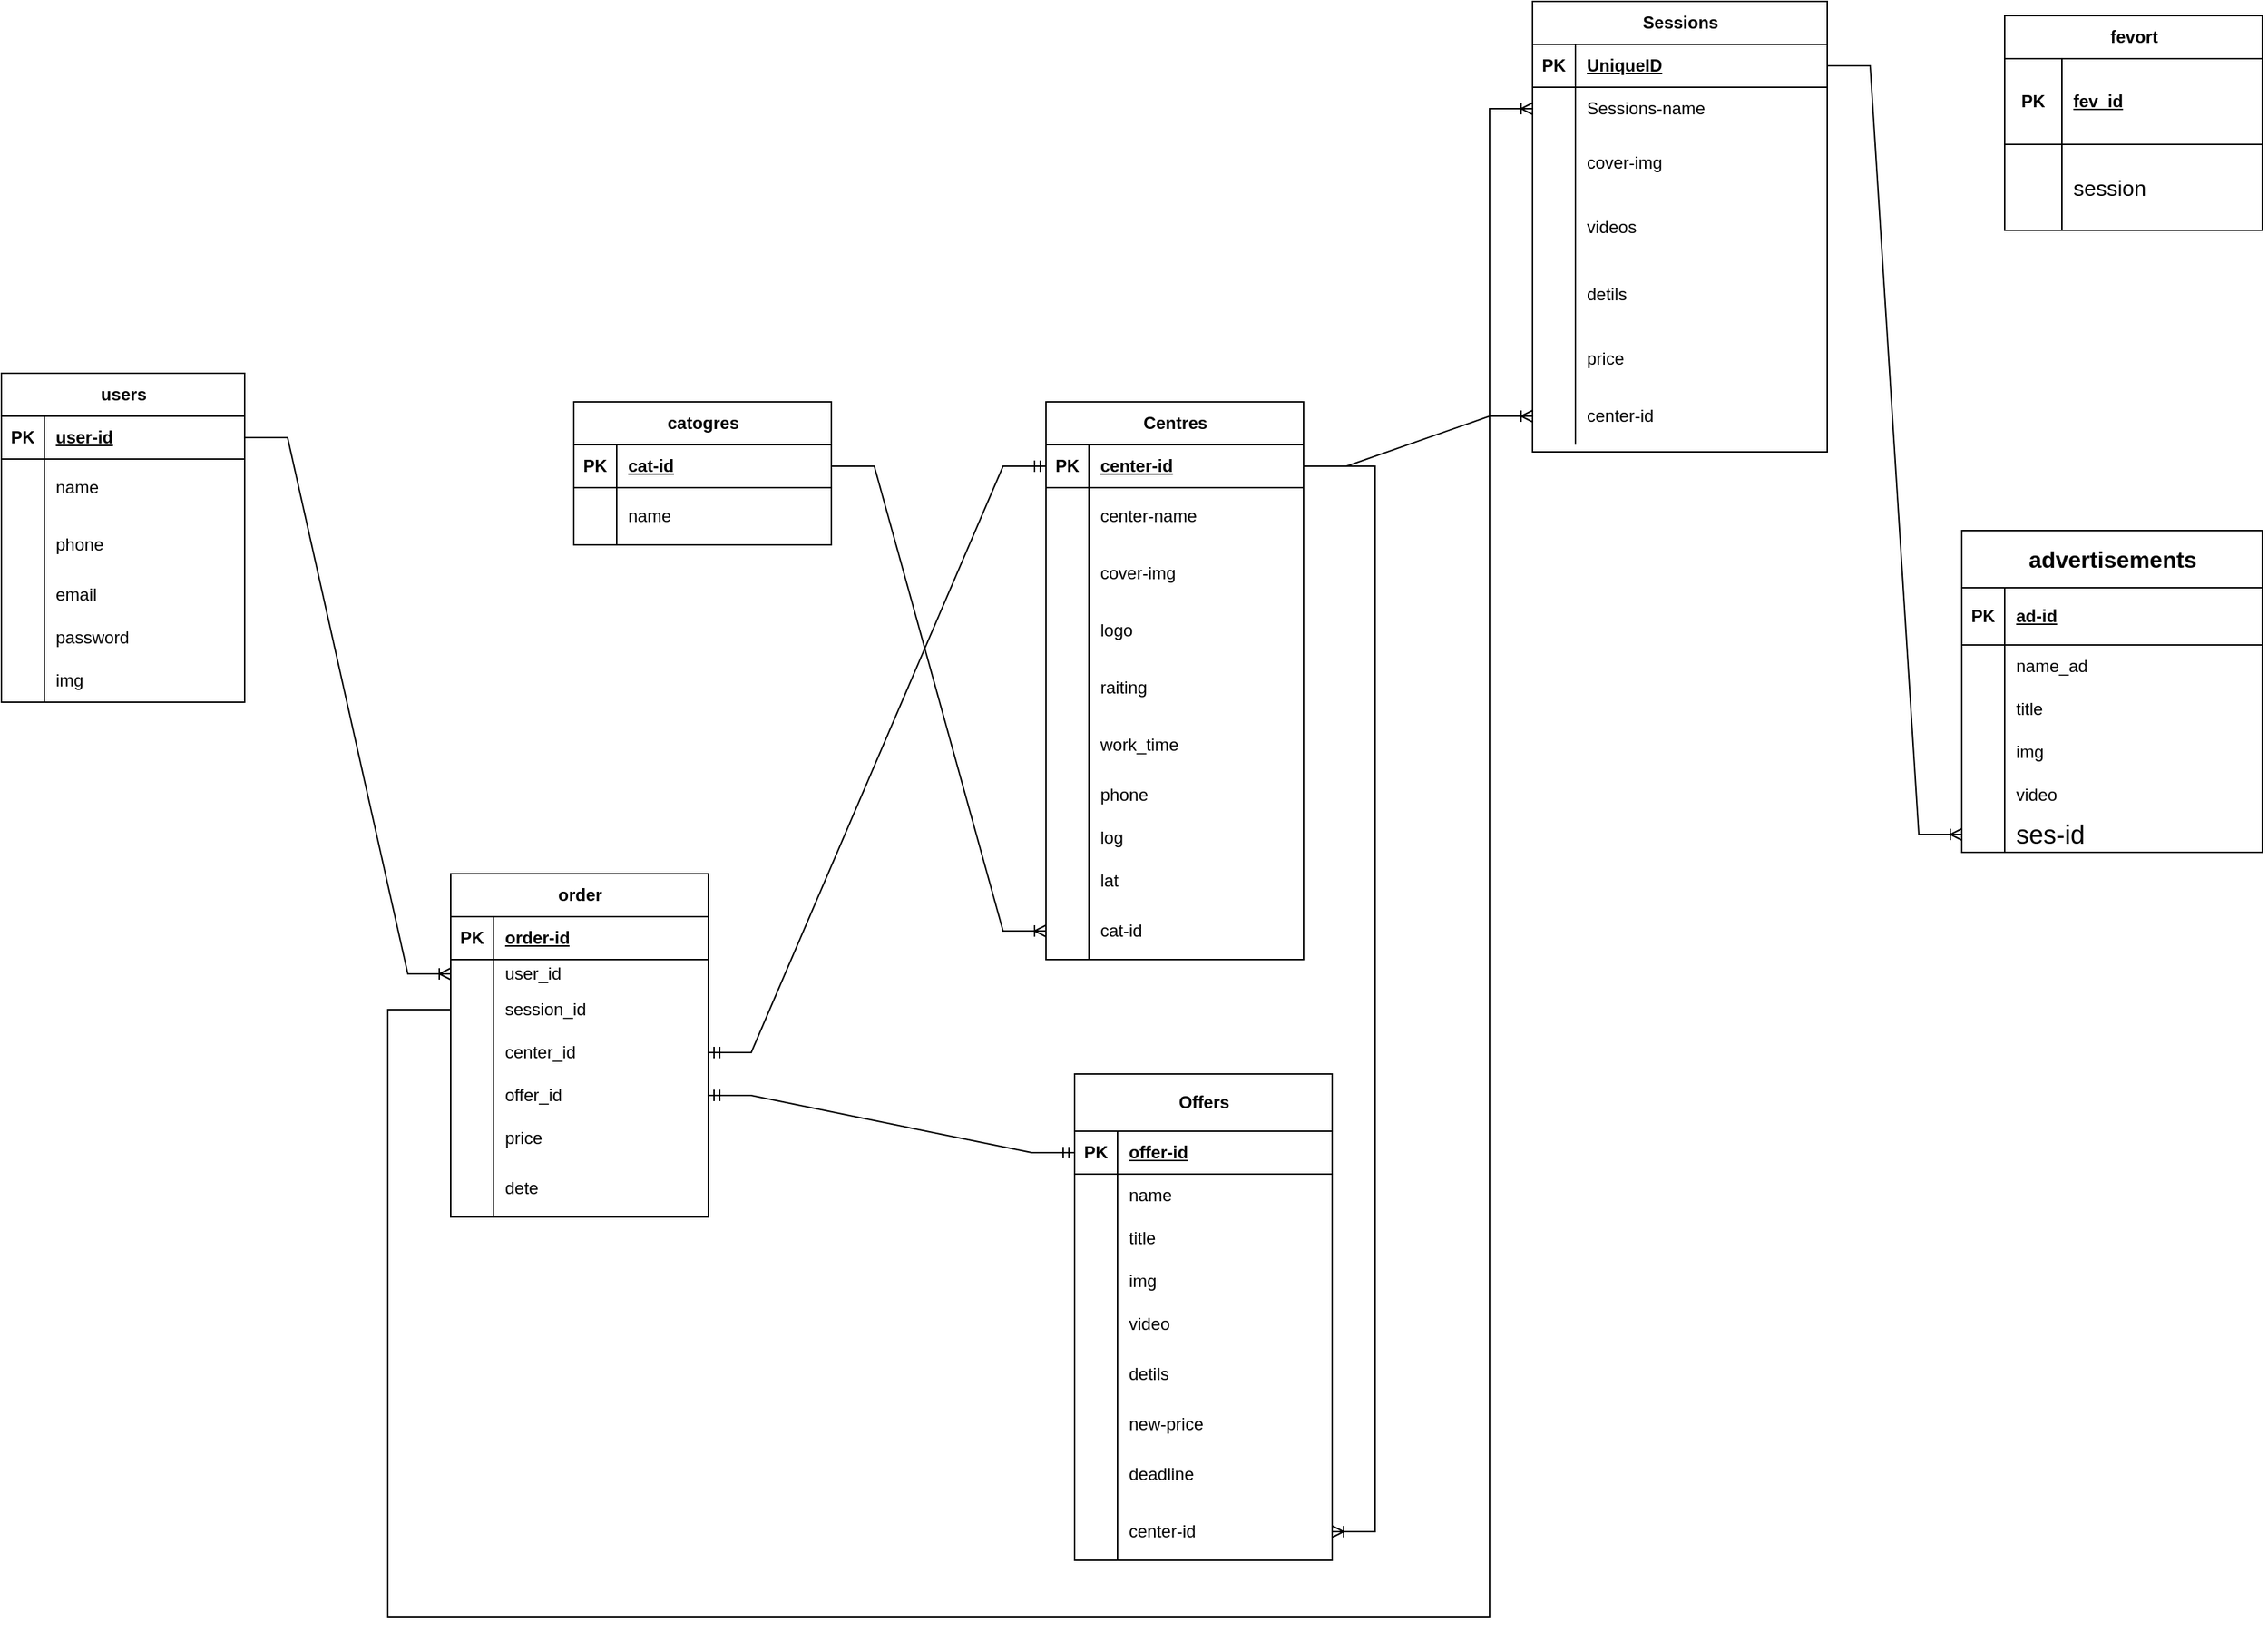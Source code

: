 <mxfile version="22.1.20" type="github">
  <diagram name="Page-1" id="ZLv5aLeJxf1sYmWrpnXg">
    <mxGraphModel dx="2100" dy="2419" grid="1" gridSize="10" guides="1" tooltips="1" connect="1" arrows="1" fold="1" page="1" pageScale="1" pageWidth="827" pageHeight="1169" math="0" shadow="0">
      <root>
        <mxCell id="0" />
        <mxCell id="1" parent="0" />
        <mxCell id="auvo8uIHeA9ZNAyt5wYk-14" value="users" style="shape=table;startSize=30;container=1;collapsible=1;childLayout=tableLayout;fixedRows=1;rowLines=0;fontStyle=1;align=center;resizeLast=1;html=1;" parent="1" vertex="1">
          <mxGeometry x="10" y="-220" width="170" height="230" as="geometry">
            <mxRectangle x="50" y="220" width="80" height="30" as="alternateBounds" />
          </mxGeometry>
        </mxCell>
        <mxCell id="auvo8uIHeA9ZNAyt5wYk-15" value="" style="shape=tableRow;horizontal=0;startSize=0;swimlaneHead=0;swimlaneBody=0;fillColor=none;collapsible=0;dropTarget=0;points=[[0,0.5],[1,0.5]];portConstraint=eastwest;top=0;left=0;right=0;bottom=1;" parent="auvo8uIHeA9ZNAyt5wYk-14" vertex="1">
          <mxGeometry y="30" width="170" height="30" as="geometry" />
        </mxCell>
        <mxCell id="auvo8uIHeA9ZNAyt5wYk-16" value="PK" style="shape=partialRectangle;connectable=0;fillColor=none;top=0;left=0;bottom=0;right=0;fontStyle=1;overflow=hidden;whiteSpace=wrap;html=1;" parent="auvo8uIHeA9ZNAyt5wYk-15" vertex="1">
          <mxGeometry width="30" height="30" as="geometry">
            <mxRectangle width="30" height="30" as="alternateBounds" />
          </mxGeometry>
        </mxCell>
        <mxCell id="auvo8uIHeA9ZNAyt5wYk-17" value="user-id" style="shape=partialRectangle;connectable=0;fillColor=none;top=0;left=0;bottom=0;right=0;align=left;spacingLeft=6;fontStyle=5;overflow=hidden;whiteSpace=wrap;html=1;" parent="auvo8uIHeA9ZNAyt5wYk-15" vertex="1">
          <mxGeometry x="30" width="140" height="30" as="geometry">
            <mxRectangle width="140" height="30" as="alternateBounds" />
          </mxGeometry>
        </mxCell>
        <mxCell id="auvo8uIHeA9ZNAyt5wYk-18" value="" style="shape=tableRow;horizontal=0;startSize=0;swimlaneHead=0;swimlaneBody=0;fillColor=none;collapsible=0;dropTarget=0;points=[[0,0.5],[1,0.5]];portConstraint=eastwest;top=0;left=0;right=0;bottom=0;" parent="auvo8uIHeA9ZNAyt5wYk-14" vertex="1">
          <mxGeometry y="60" width="170" height="40" as="geometry" />
        </mxCell>
        <mxCell id="auvo8uIHeA9ZNAyt5wYk-19" value="" style="shape=partialRectangle;connectable=0;fillColor=none;top=0;left=0;bottom=0;right=0;editable=1;overflow=hidden;whiteSpace=wrap;html=1;" parent="auvo8uIHeA9ZNAyt5wYk-18" vertex="1">
          <mxGeometry width="30" height="40" as="geometry">
            <mxRectangle width="30" height="40" as="alternateBounds" />
          </mxGeometry>
        </mxCell>
        <mxCell id="auvo8uIHeA9ZNAyt5wYk-20" value="name" style="shape=partialRectangle;connectable=0;fillColor=none;top=0;left=0;bottom=0;right=0;align=left;spacingLeft=6;overflow=hidden;whiteSpace=wrap;html=1;" parent="auvo8uIHeA9ZNAyt5wYk-18" vertex="1">
          <mxGeometry x="30" width="140" height="40" as="geometry">
            <mxRectangle width="140" height="40" as="alternateBounds" />
          </mxGeometry>
        </mxCell>
        <mxCell id="auvo8uIHeA9ZNAyt5wYk-30" value="" style="shape=tableRow;horizontal=0;startSize=0;swimlaneHead=0;swimlaneBody=0;fillColor=none;collapsible=0;dropTarget=0;points=[[0,0.5],[1,0.5]];portConstraint=eastwest;top=0;left=0;right=0;bottom=0;" parent="auvo8uIHeA9ZNAyt5wYk-14" vertex="1">
          <mxGeometry y="100" width="170" height="40" as="geometry" />
        </mxCell>
        <mxCell id="auvo8uIHeA9ZNAyt5wYk-31" value="" style="shape=partialRectangle;connectable=0;fillColor=none;top=0;left=0;bottom=0;right=0;editable=1;overflow=hidden;whiteSpace=wrap;html=1;" parent="auvo8uIHeA9ZNAyt5wYk-30" vertex="1">
          <mxGeometry width="30" height="40" as="geometry">
            <mxRectangle width="30" height="40" as="alternateBounds" />
          </mxGeometry>
        </mxCell>
        <mxCell id="auvo8uIHeA9ZNAyt5wYk-32" value="phone" style="shape=partialRectangle;connectable=0;fillColor=none;top=0;left=0;bottom=0;right=0;align=left;spacingLeft=6;overflow=hidden;whiteSpace=wrap;html=1;" parent="auvo8uIHeA9ZNAyt5wYk-30" vertex="1">
          <mxGeometry x="30" width="140" height="40" as="geometry">
            <mxRectangle width="140" height="40" as="alternateBounds" />
          </mxGeometry>
        </mxCell>
        <mxCell id="auvo8uIHeA9ZNAyt5wYk-36" value="" style="shape=tableRow;horizontal=0;startSize=0;swimlaneHead=0;swimlaneBody=0;fillColor=none;collapsible=0;dropTarget=0;points=[[0,0.5],[1,0.5]];portConstraint=eastwest;top=0;left=0;right=0;bottom=0;" parent="auvo8uIHeA9ZNAyt5wYk-14" vertex="1">
          <mxGeometry y="140" width="170" height="30" as="geometry" />
        </mxCell>
        <mxCell id="auvo8uIHeA9ZNAyt5wYk-37" value="" style="shape=partialRectangle;connectable=0;fillColor=none;top=0;left=0;bottom=0;right=0;editable=1;overflow=hidden;whiteSpace=wrap;html=1;" parent="auvo8uIHeA9ZNAyt5wYk-36" vertex="1">
          <mxGeometry width="30" height="30" as="geometry">
            <mxRectangle width="30" height="30" as="alternateBounds" />
          </mxGeometry>
        </mxCell>
        <mxCell id="auvo8uIHeA9ZNAyt5wYk-38" value="email" style="shape=partialRectangle;connectable=0;fillColor=none;top=0;left=0;bottom=0;right=0;align=left;spacingLeft=6;overflow=hidden;whiteSpace=wrap;html=1;" parent="auvo8uIHeA9ZNAyt5wYk-36" vertex="1">
          <mxGeometry x="30" width="140" height="30" as="geometry">
            <mxRectangle width="140" height="30" as="alternateBounds" />
          </mxGeometry>
        </mxCell>
        <mxCell id="auvo8uIHeA9ZNAyt5wYk-33" value="" style="shape=tableRow;horizontal=0;startSize=0;swimlaneHead=0;swimlaneBody=0;fillColor=none;collapsible=0;dropTarget=0;points=[[0,0.5],[1,0.5]];portConstraint=eastwest;top=0;left=0;right=0;bottom=0;" parent="auvo8uIHeA9ZNAyt5wYk-14" vertex="1">
          <mxGeometry y="170" width="170" height="30" as="geometry" />
        </mxCell>
        <mxCell id="auvo8uIHeA9ZNAyt5wYk-34" value="" style="shape=partialRectangle;connectable=0;fillColor=none;top=0;left=0;bottom=0;right=0;editable=1;overflow=hidden;whiteSpace=wrap;html=1;" parent="auvo8uIHeA9ZNAyt5wYk-33" vertex="1">
          <mxGeometry width="30" height="30" as="geometry">
            <mxRectangle width="30" height="30" as="alternateBounds" />
          </mxGeometry>
        </mxCell>
        <mxCell id="auvo8uIHeA9ZNAyt5wYk-35" value="password" style="shape=partialRectangle;connectable=0;fillColor=none;top=0;left=0;bottom=0;right=0;align=left;spacingLeft=6;overflow=hidden;whiteSpace=wrap;html=1;" parent="auvo8uIHeA9ZNAyt5wYk-33" vertex="1">
          <mxGeometry x="30" width="140" height="30" as="geometry">
            <mxRectangle width="140" height="30" as="alternateBounds" />
          </mxGeometry>
        </mxCell>
        <mxCell id="rKJEJD6OJWp5XYZwRxvy-1" value="" style="shape=tableRow;horizontal=0;startSize=0;swimlaneHead=0;swimlaneBody=0;fillColor=none;collapsible=0;dropTarget=0;points=[[0,0.5],[1,0.5]];portConstraint=eastwest;top=0;left=0;right=0;bottom=0;" vertex="1" parent="auvo8uIHeA9ZNAyt5wYk-14">
          <mxGeometry y="200" width="170" height="30" as="geometry" />
        </mxCell>
        <mxCell id="rKJEJD6OJWp5XYZwRxvy-2" value="" style="shape=partialRectangle;connectable=0;fillColor=none;top=0;left=0;bottom=0;right=0;editable=1;overflow=hidden;whiteSpace=wrap;html=1;" vertex="1" parent="rKJEJD6OJWp5XYZwRxvy-1">
          <mxGeometry width="30" height="30" as="geometry">
            <mxRectangle width="30" height="30" as="alternateBounds" />
          </mxGeometry>
        </mxCell>
        <mxCell id="rKJEJD6OJWp5XYZwRxvy-3" value="img" style="shape=partialRectangle;connectable=0;fillColor=none;top=0;left=0;bottom=0;right=0;align=left;spacingLeft=6;overflow=hidden;whiteSpace=wrap;html=1;" vertex="1" parent="rKJEJD6OJWp5XYZwRxvy-1">
          <mxGeometry x="30" width="140" height="30" as="geometry">
            <mxRectangle width="140" height="30" as="alternateBounds" />
          </mxGeometry>
        </mxCell>
        <mxCell id="auvo8uIHeA9ZNAyt5wYk-61" value="catogres" style="shape=table;startSize=30;container=1;collapsible=1;childLayout=tableLayout;fixedRows=1;rowLines=0;fontStyle=1;align=center;resizeLast=1;html=1;" parent="1" vertex="1">
          <mxGeometry x="410" y="-200" width="180" height="100" as="geometry" />
        </mxCell>
        <mxCell id="auvo8uIHeA9ZNAyt5wYk-62" value="" style="shape=tableRow;horizontal=0;startSize=0;swimlaneHead=0;swimlaneBody=0;fillColor=none;collapsible=0;dropTarget=0;points=[[0,0.5],[1,0.5]];portConstraint=eastwest;top=0;left=0;right=0;bottom=1;" parent="auvo8uIHeA9ZNAyt5wYk-61" vertex="1">
          <mxGeometry y="30" width="180" height="30" as="geometry" />
        </mxCell>
        <mxCell id="auvo8uIHeA9ZNAyt5wYk-63" value="PK" style="shape=partialRectangle;connectable=0;fillColor=none;top=0;left=0;bottom=0;right=0;fontStyle=1;overflow=hidden;whiteSpace=wrap;html=1;" parent="auvo8uIHeA9ZNAyt5wYk-62" vertex="1">
          <mxGeometry width="30" height="30" as="geometry">
            <mxRectangle width="30" height="30" as="alternateBounds" />
          </mxGeometry>
        </mxCell>
        <mxCell id="auvo8uIHeA9ZNAyt5wYk-64" value="cat-id" style="shape=partialRectangle;connectable=0;fillColor=none;top=0;left=0;bottom=0;right=0;align=left;spacingLeft=6;fontStyle=5;overflow=hidden;whiteSpace=wrap;html=1;" parent="auvo8uIHeA9ZNAyt5wYk-62" vertex="1">
          <mxGeometry x="30" width="150" height="30" as="geometry">
            <mxRectangle width="150" height="30" as="alternateBounds" />
          </mxGeometry>
        </mxCell>
        <mxCell id="auvo8uIHeA9ZNAyt5wYk-65" value="" style="shape=tableRow;horizontal=0;startSize=0;swimlaneHead=0;swimlaneBody=0;fillColor=none;collapsible=0;dropTarget=0;points=[[0,0.5],[1,0.5]];portConstraint=eastwest;top=0;left=0;right=0;bottom=0;" parent="auvo8uIHeA9ZNAyt5wYk-61" vertex="1">
          <mxGeometry y="60" width="180" height="40" as="geometry" />
        </mxCell>
        <mxCell id="auvo8uIHeA9ZNAyt5wYk-66" value="" style="shape=partialRectangle;connectable=0;fillColor=none;top=0;left=0;bottom=0;right=0;editable=1;overflow=hidden;whiteSpace=wrap;html=1;" parent="auvo8uIHeA9ZNAyt5wYk-65" vertex="1">
          <mxGeometry width="30" height="40" as="geometry">
            <mxRectangle width="30" height="40" as="alternateBounds" />
          </mxGeometry>
        </mxCell>
        <mxCell id="auvo8uIHeA9ZNAyt5wYk-67" value="name" style="shape=partialRectangle;connectable=0;fillColor=none;top=0;left=0;bottom=0;right=0;align=left;spacingLeft=6;overflow=hidden;whiteSpace=wrap;html=1;" parent="auvo8uIHeA9ZNAyt5wYk-65" vertex="1">
          <mxGeometry x="30" width="150" height="40" as="geometry">
            <mxRectangle width="150" height="40" as="alternateBounds" />
          </mxGeometry>
        </mxCell>
        <mxCell id="auvo8uIHeA9ZNAyt5wYk-68" value="Centres" style="shape=table;startSize=30;container=1;collapsible=1;childLayout=tableLayout;fixedRows=1;rowLines=0;fontStyle=1;align=center;resizeLast=1;html=1;" parent="1" vertex="1">
          <mxGeometry x="740" y="-200" width="180" height="390.0" as="geometry">
            <mxRectangle x="580" y="10" width="90" height="30" as="alternateBounds" />
          </mxGeometry>
        </mxCell>
        <mxCell id="auvo8uIHeA9ZNAyt5wYk-69" value="" style="shape=tableRow;horizontal=0;startSize=0;swimlaneHead=0;swimlaneBody=0;fillColor=none;collapsible=0;dropTarget=0;points=[[0,0.5],[1,0.5]];portConstraint=eastwest;top=0;left=0;right=0;bottom=1;" parent="auvo8uIHeA9ZNAyt5wYk-68" vertex="1">
          <mxGeometry y="30" width="180" height="30" as="geometry" />
        </mxCell>
        <mxCell id="auvo8uIHeA9ZNAyt5wYk-70" value="PK" style="shape=partialRectangle;connectable=0;fillColor=none;top=0;left=0;bottom=0;right=0;fontStyle=1;overflow=hidden;whiteSpace=wrap;html=1;" parent="auvo8uIHeA9ZNAyt5wYk-69" vertex="1">
          <mxGeometry width="30" height="30" as="geometry">
            <mxRectangle width="30" height="30" as="alternateBounds" />
          </mxGeometry>
        </mxCell>
        <mxCell id="auvo8uIHeA9ZNAyt5wYk-71" value="center-id" style="shape=partialRectangle;connectable=0;fillColor=none;top=0;left=0;bottom=0;right=0;align=left;spacingLeft=6;fontStyle=5;overflow=hidden;whiteSpace=wrap;html=1;" parent="auvo8uIHeA9ZNAyt5wYk-69" vertex="1">
          <mxGeometry x="30" width="150" height="30" as="geometry">
            <mxRectangle width="150" height="30" as="alternateBounds" />
          </mxGeometry>
        </mxCell>
        <mxCell id="auvo8uIHeA9ZNAyt5wYk-72" value="" style="shape=tableRow;horizontal=0;startSize=0;swimlaneHead=0;swimlaneBody=0;fillColor=none;collapsible=0;dropTarget=0;points=[[0,0.5],[1,0.5]];portConstraint=eastwest;top=0;left=0;right=0;bottom=0;" parent="auvo8uIHeA9ZNAyt5wYk-68" vertex="1">
          <mxGeometry y="60" width="180" height="40" as="geometry" />
        </mxCell>
        <mxCell id="auvo8uIHeA9ZNAyt5wYk-73" value="" style="shape=partialRectangle;connectable=0;fillColor=none;top=0;left=0;bottom=0;right=0;editable=1;overflow=hidden;whiteSpace=wrap;html=1;" parent="auvo8uIHeA9ZNAyt5wYk-72" vertex="1">
          <mxGeometry width="30" height="40" as="geometry">
            <mxRectangle width="30" height="40" as="alternateBounds" />
          </mxGeometry>
        </mxCell>
        <mxCell id="auvo8uIHeA9ZNAyt5wYk-74" value="center-name" style="shape=partialRectangle;connectable=0;fillColor=none;top=0;left=0;bottom=0;right=0;align=left;spacingLeft=6;overflow=hidden;whiteSpace=wrap;html=1;" parent="auvo8uIHeA9ZNAyt5wYk-72" vertex="1">
          <mxGeometry x="30" width="150" height="40" as="geometry">
            <mxRectangle width="150" height="40" as="alternateBounds" />
          </mxGeometry>
        </mxCell>
        <mxCell id="auvo8uIHeA9ZNAyt5wYk-75" value="" style="shape=tableRow;horizontal=0;startSize=0;swimlaneHead=0;swimlaneBody=0;fillColor=none;collapsible=0;dropTarget=0;points=[[0,0.5],[1,0.5]];portConstraint=eastwest;top=0;left=0;right=0;bottom=0;" parent="auvo8uIHeA9ZNAyt5wYk-68" vertex="1">
          <mxGeometry y="100" width="180" height="40" as="geometry" />
        </mxCell>
        <mxCell id="auvo8uIHeA9ZNAyt5wYk-76" value="" style="shape=partialRectangle;connectable=0;fillColor=none;top=0;left=0;bottom=0;right=0;editable=1;overflow=hidden;whiteSpace=wrap;html=1;" parent="auvo8uIHeA9ZNAyt5wYk-75" vertex="1">
          <mxGeometry width="30" height="40" as="geometry">
            <mxRectangle width="30" height="40" as="alternateBounds" />
          </mxGeometry>
        </mxCell>
        <mxCell id="auvo8uIHeA9ZNAyt5wYk-77" value="cover-img" style="shape=partialRectangle;connectable=0;fillColor=none;top=0;left=0;bottom=0;right=0;align=left;spacingLeft=6;overflow=hidden;whiteSpace=wrap;html=1;" parent="auvo8uIHeA9ZNAyt5wYk-75" vertex="1">
          <mxGeometry x="30" width="150" height="40" as="geometry">
            <mxRectangle width="150" height="40" as="alternateBounds" />
          </mxGeometry>
        </mxCell>
        <mxCell id="auvo8uIHeA9ZNAyt5wYk-78" value="" style="shape=tableRow;horizontal=0;startSize=0;swimlaneHead=0;swimlaneBody=0;fillColor=none;collapsible=0;dropTarget=0;points=[[0,0.5],[1,0.5]];portConstraint=eastwest;top=0;left=0;right=0;bottom=0;" parent="auvo8uIHeA9ZNAyt5wYk-68" vertex="1">
          <mxGeometry y="140" width="180" height="40" as="geometry" />
        </mxCell>
        <mxCell id="auvo8uIHeA9ZNAyt5wYk-79" value="" style="shape=partialRectangle;connectable=0;fillColor=none;top=0;left=0;bottom=0;right=0;editable=1;overflow=hidden;whiteSpace=wrap;html=1;" parent="auvo8uIHeA9ZNAyt5wYk-78" vertex="1">
          <mxGeometry width="30" height="40" as="geometry">
            <mxRectangle width="30" height="40" as="alternateBounds" />
          </mxGeometry>
        </mxCell>
        <mxCell id="auvo8uIHeA9ZNAyt5wYk-80" value="logo" style="shape=partialRectangle;connectable=0;fillColor=none;top=0;left=0;bottom=0;right=0;align=left;spacingLeft=6;overflow=hidden;whiteSpace=wrap;html=1;" parent="auvo8uIHeA9ZNAyt5wYk-78" vertex="1">
          <mxGeometry x="30" width="150" height="40" as="geometry">
            <mxRectangle width="150" height="40" as="alternateBounds" />
          </mxGeometry>
        </mxCell>
        <mxCell id="auvo8uIHeA9ZNAyt5wYk-165" value="" style="shape=tableRow;horizontal=0;startSize=0;swimlaneHead=0;swimlaneBody=0;fillColor=none;collapsible=0;dropTarget=0;points=[[0,0.5],[1,0.5]];portConstraint=eastwest;top=0;left=0;right=0;bottom=0;" parent="auvo8uIHeA9ZNAyt5wYk-68" vertex="1">
          <mxGeometry y="180" width="180" height="40" as="geometry" />
        </mxCell>
        <mxCell id="auvo8uIHeA9ZNAyt5wYk-166" value="" style="shape=partialRectangle;connectable=0;fillColor=none;top=0;left=0;bottom=0;right=0;editable=1;overflow=hidden;whiteSpace=wrap;html=1;" parent="auvo8uIHeA9ZNAyt5wYk-165" vertex="1">
          <mxGeometry width="30" height="40" as="geometry">
            <mxRectangle width="30" height="40" as="alternateBounds" />
          </mxGeometry>
        </mxCell>
        <mxCell id="auvo8uIHeA9ZNAyt5wYk-167" value="raiting" style="shape=partialRectangle;connectable=0;fillColor=none;top=0;left=0;bottom=0;right=0;align=left;spacingLeft=6;overflow=hidden;whiteSpace=wrap;html=1;" parent="auvo8uIHeA9ZNAyt5wYk-165" vertex="1">
          <mxGeometry x="30" width="150" height="40" as="geometry">
            <mxRectangle width="150" height="40" as="alternateBounds" />
          </mxGeometry>
        </mxCell>
        <mxCell id="auvo8uIHeA9ZNAyt5wYk-168" value="" style="shape=tableRow;horizontal=0;startSize=0;swimlaneHead=0;swimlaneBody=0;fillColor=none;collapsible=0;dropTarget=0;points=[[0,0.5],[1,0.5]];portConstraint=eastwest;top=0;left=0;right=0;bottom=0;" parent="auvo8uIHeA9ZNAyt5wYk-68" vertex="1">
          <mxGeometry y="220" width="180" height="40" as="geometry" />
        </mxCell>
        <mxCell id="auvo8uIHeA9ZNAyt5wYk-169" value="" style="shape=partialRectangle;connectable=0;fillColor=none;top=0;left=0;bottom=0;right=0;editable=1;overflow=hidden;whiteSpace=wrap;html=1;" parent="auvo8uIHeA9ZNAyt5wYk-168" vertex="1">
          <mxGeometry width="30" height="40" as="geometry">
            <mxRectangle width="30" height="40" as="alternateBounds" />
          </mxGeometry>
        </mxCell>
        <mxCell id="auvo8uIHeA9ZNAyt5wYk-170" value="work_time" style="shape=partialRectangle;connectable=0;fillColor=none;top=0;left=0;bottom=0;right=0;align=left;spacingLeft=6;overflow=hidden;whiteSpace=wrap;html=1;" parent="auvo8uIHeA9ZNAyt5wYk-168" vertex="1">
          <mxGeometry x="30" width="150" height="40" as="geometry">
            <mxRectangle width="150" height="40" as="alternateBounds" />
          </mxGeometry>
        </mxCell>
        <mxCell id="auvo8uIHeA9ZNAyt5wYk-81" value="" style="shape=tableRow;horizontal=0;startSize=0;swimlaneHead=0;swimlaneBody=0;fillColor=none;collapsible=0;dropTarget=0;points=[[0,0.5],[1,0.5]];portConstraint=eastwest;top=0;left=0;right=0;bottom=0;" parent="auvo8uIHeA9ZNAyt5wYk-68" vertex="1">
          <mxGeometry y="260" width="180" height="30" as="geometry" />
        </mxCell>
        <mxCell id="auvo8uIHeA9ZNAyt5wYk-82" value="" style="shape=partialRectangle;connectable=0;fillColor=none;top=0;left=0;bottom=0;right=0;editable=1;overflow=hidden;whiteSpace=wrap;html=1;" parent="auvo8uIHeA9ZNAyt5wYk-81" vertex="1">
          <mxGeometry width="30" height="30" as="geometry">
            <mxRectangle width="30" height="30" as="alternateBounds" />
          </mxGeometry>
        </mxCell>
        <mxCell id="auvo8uIHeA9ZNAyt5wYk-83" value="phone" style="shape=partialRectangle;connectable=0;fillColor=none;top=0;left=0;bottom=0;right=0;align=left;spacingLeft=6;overflow=hidden;whiteSpace=wrap;html=1;" parent="auvo8uIHeA9ZNAyt5wYk-81" vertex="1">
          <mxGeometry x="30" width="150" height="30" as="geometry">
            <mxRectangle width="150" height="30" as="alternateBounds" />
          </mxGeometry>
        </mxCell>
        <mxCell id="auvo8uIHeA9ZNAyt5wYk-84" value="" style="shape=tableRow;horizontal=0;startSize=0;swimlaneHead=0;swimlaneBody=0;fillColor=none;collapsible=0;dropTarget=0;points=[[0,0.5],[1,0.5]];portConstraint=eastwest;top=0;left=0;right=0;bottom=0;" parent="auvo8uIHeA9ZNAyt5wYk-68" vertex="1">
          <mxGeometry y="290" width="180" height="30" as="geometry" />
        </mxCell>
        <mxCell id="auvo8uIHeA9ZNAyt5wYk-85" value="" style="shape=partialRectangle;connectable=0;fillColor=none;top=0;left=0;bottom=0;right=0;editable=1;overflow=hidden;whiteSpace=wrap;html=1;" parent="auvo8uIHeA9ZNAyt5wYk-84" vertex="1">
          <mxGeometry width="30" height="30" as="geometry">
            <mxRectangle width="30" height="30" as="alternateBounds" />
          </mxGeometry>
        </mxCell>
        <mxCell id="auvo8uIHeA9ZNAyt5wYk-86" value="log" style="shape=partialRectangle;connectable=0;fillColor=none;top=0;left=0;bottom=0;right=0;align=left;spacingLeft=6;overflow=hidden;whiteSpace=wrap;html=1;" parent="auvo8uIHeA9ZNAyt5wYk-84" vertex="1">
          <mxGeometry x="30" width="150" height="30" as="geometry">
            <mxRectangle width="150" height="30" as="alternateBounds" />
          </mxGeometry>
        </mxCell>
        <mxCell id="uQq7YKrNZk6E_swI7LSf-1" value="" style="shape=tableRow;horizontal=0;startSize=0;swimlaneHead=0;swimlaneBody=0;fillColor=none;collapsible=0;dropTarget=0;points=[[0,0.5],[1,0.5]];portConstraint=eastwest;top=0;left=0;right=0;bottom=0;" parent="auvo8uIHeA9ZNAyt5wYk-68" vertex="1">
          <mxGeometry y="320" width="180" height="30" as="geometry" />
        </mxCell>
        <mxCell id="uQq7YKrNZk6E_swI7LSf-2" value="" style="shape=partialRectangle;connectable=0;fillColor=none;top=0;left=0;bottom=0;right=0;editable=1;overflow=hidden;whiteSpace=wrap;html=1;" parent="uQq7YKrNZk6E_swI7LSf-1" vertex="1">
          <mxGeometry width="30" height="30" as="geometry">
            <mxRectangle width="30" height="30" as="alternateBounds" />
          </mxGeometry>
        </mxCell>
        <mxCell id="uQq7YKrNZk6E_swI7LSf-3" value="lat" style="shape=partialRectangle;connectable=0;fillColor=none;top=0;left=0;bottom=0;right=0;align=left;spacingLeft=6;overflow=hidden;whiteSpace=wrap;html=1;" parent="uQq7YKrNZk6E_swI7LSf-1" vertex="1">
          <mxGeometry x="30" width="150" height="30" as="geometry">
            <mxRectangle width="150" height="30" as="alternateBounds" />
          </mxGeometry>
        </mxCell>
        <mxCell id="auvo8uIHeA9ZNAyt5wYk-87" value="" style="shape=tableRow;horizontal=0;startSize=0;swimlaneHead=0;swimlaneBody=0;fillColor=none;collapsible=0;dropTarget=0;points=[[0,0.5],[1,0.5]];portConstraint=eastwest;top=0;left=0;right=0;bottom=0;" parent="auvo8uIHeA9ZNAyt5wYk-68" vertex="1">
          <mxGeometry y="350" width="180" height="40" as="geometry" />
        </mxCell>
        <mxCell id="auvo8uIHeA9ZNAyt5wYk-88" value="" style="shape=partialRectangle;connectable=0;fillColor=none;top=0;left=0;bottom=0;right=0;editable=1;overflow=hidden;whiteSpace=wrap;html=1;" parent="auvo8uIHeA9ZNAyt5wYk-87" vertex="1">
          <mxGeometry width="30" height="40" as="geometry">
            <mxRectangle width="30" height="40" as="alternateBounds" />
          </mxGeometry>
        </mxCell>
        <mxCell id="auvo8uIHeA9ZNAyt5wYk-89" value="cat-id" style="shape=partialRectangle;connectable=0;fillColor=none;top=0;left=0;bottom=0;right=0;align=left;spacingLeft=6;overflow=hidden;whiteSpace=wrap;html=1;" parent="auvo8uIHeA9ZNAyt5wYk-87" vertex="1">
          <mxGeometry x="30" width="150" height="40" as="geometry">
            <mxRectangle width="150" height="40" as="alternateBounds" />
          </mxGeometry>
        </mxCell>
        <mxCell id="auvo8uIHeA9ZNAyt5wYk-90" value="Sessions" style="shape=table;startSize=30;container=1;collapsible=1;childLayout=tableLayout;fixedRows=1;rowLines=0;fontStyle=1;align=center;resizeLast=1;html=1;" parent="1" vertex="1">
          <mxGeometry x="1080" y="-480" width="206" height="315" as="geometry" />
        </mxCell>
        <mxCell id="auvo8uIHeA9ZNAyt5wYk-91" value="" style="shape=tableRow;horizontal=0;startSize=0;swimlaneHead=0;swimlaneBody=0;fillColor=none;collapsible=0;dropTarget=0;points=[[0,0.5],[1,0.5]];portConstraint=eastwest;top=0;left=0;right=0;bottom=1;" parent="auvo8uIHeA9ZNAyt5wYk-90" vertex="1">
          <mxGeometry y="30" width="206" height="30" as="geometry" />
        </mxCell>
        <mxCell id="auvo8uIHeA9ZNAyt5wYk-92" value="PK" style="shape=partialRectangle;connectable=0;fillColor=none;top=0;left=0;bottom=0;right=0;fontStyle=1;overflow=hidden;whiteSpace=wrap;html=1;" parent="auvo8uIHeA9ZNAyt5wYk-91" vertex="1">
          <mxGeometry width="30" height="30" as="geometry">
            <mxRectangle width="30" height="30" as="alternateBounds" />
          </mxGeometry>
        </mxCell>
        <mxCell id="auvo8uIHeA9ZNAyt5wYk-93" value="UniqueID" style="shape=partialRectangle;connectable=0;fillColor=none;top=0;left=0;bottom=0;right=0;align=left;spacingLeft=6;fontStyle=5;overflow=hidden;whiteSpace=wrap;html=1;" parent="auvo8uIHeA9ZNAyt5wYk-91" vertex="1">
          <mxGeometry x="30" width="176" height="30" as="geometry">
            <mxRectangle width="176" height="30" as="alternateBounds" />
          </mxGeometry>
        </mxCell>
        <mxCell id="auvo8uIHeA9ZNAyt5wYk-94" value="" style="shape=tableRow;horizontal=0;startSize=0;swimlaneHead=0;swimlaneBody=0;fillColor=none;collapsible=0;dropTarget=0;points=[[0,0.5],[1,0.5]];portConstraint=eastwest;top=0;left=0;right=0;bottom=0;" parent="auvo8uIHeA9ZNAyt5wYk-90" vertex="1">
          <mxGeometry y="60" width="206" height="30" as="geometry" />
        </mxCell>
        <mxCell id="auvo8uIHeA9ZNAyt5wYk-95" value="" style="shape=partialRectangle;connectable=0;fillColor=none;top=0;left=0;bottom=0;right=0;editable=1;overflow=hidden;whiteSpace=wrap;html=1;" parent="auvo8uIHeA9ZNAyt5wYk-94" vertex="1">
          <mxGeometry width="30" height="30" as="geometry">
            <mxRectangle width="30" height="30" as="alternateBounds" />
          </mxGeometry>
        </mxCell>
        <mxCell id="auvo8uIHeA9ZNAyt5wYk-96" value="Sessions-name" style="shape=partialRectangle;connectable=0;fillColor=none;top=0;left=0;bottom=0;right=0;align=left;spacingLeft=6;overflow=hidden;whiteSpace=wrap;html=1;" parent="auvo8uIHeA9ZNAyt5wYk-94" vertex="1">
          <mxGeometry x="30" width="176" height="30" as="geometry">
            <mxRectangle width="176" height="30" as="alternateBounds" />
          </mxGeometry>
        </mxCell>
        <mxCell id="auvo8uIHeA9ZNAyt5wYk-97" value="" style="shape=tableRow;horizontal=0;startSize=0;swimlaneHead=0;swimlaneBody=0;fillColor=none;collapsible=0;dropTarget=0;points=[[0,0.5],[1,0.5]];portConstraint=eastwest;top=0;left=0;right=0;bottom=0;" parent="auvo8uIHeA9ZNAyt5wYk-90" vertex="1">
          <mxGeometry y="90" width="206" height="45" as="geometry" />
        </mxCell>
        <mxCell id="auvo8uIHeA9ZNAyt5wYk-98" value="" style="shape=partialRectangle;connectable=0;fillColor=none;top=0;left=0;bottom=0;right=0;editable=1;overflow=hidden;whiteSpace=wrap;html=1;" parent="auvo8uIHeA9ZNAyt5wYk-97" vertex="1">
          <mxGeometry width="30" height="45" as="geometry">
            <mxRectangle width="30" height="45" as="alternateBounds" />
          </mxGeometry>
        </mxCell>
        <mxCell id="auvo8uIHeA9ZNAyt5wYk-99" value="cover-img" style="shape=partialRectangle;connectable=0;fillColor=none;top=0;left=0;bottom=0;right=0;align=left;spacingLeft=6;overflow=hidden;whiteSpace=wrap;html=1;" parent="auvo8uIHeA9ZNAyt5wYk-97" vertex="1">
          <mxGeometry x="30" width="176" height="45" as="geometry">
            <mxRectangle width="176" height="45" as="alternateBounds" />
          </mxGeometry>
        </mxCell>
        <mxCell id="auvo8uIHeA9ZNAyt5wYk-100" value="" style="shape=tableRow;horizontal=0;startSize=0;swimlaneHead=0;swimlaneBody=0;fillColor=none;collapsible=0;dropTarget=0;points=[[0,0.5],[1,0.5]];portConstraint=eastwest;top=0;left=0;right=0;bottom=0;" parent="auvo8uIHeA9ZNAyt5wYk-90" vertex="1">
          <mxGeometry y="135" width="206" height="45" as="geometry" />
        </mxCell>
        <mxCell id="auvo8uIHeA9ZNAyt5wYk-101" value="" style="shape=partialRectangle;connectable=0;fillColor=none;top=0;left=0;bottom=0;right=0;editable=1;overflow=hidden;whiteSpace=wrap;html=1;" parent="auvo8uIHeA9ZNAyt5wYk-100" vertex="1">
          <mxGeometry width="30" height="45" as="geometry">
            <mxRectangle width="30" height="45" as="alternateBounds" />
          </mxGeometry>
        </mxCell>
        <mxCell id="auvo8uIHeA9ZNAyt5wYk-102" value="videos" style="shape=partialRectangle;connectable=0;fillColor=none;top=0;left=0;bottom=0;right=0;align=left;spacingLeft=6;overflow=hidden;whiteSpace=wrap;html=1;" parent="auvo8uIHeA9ZNAyt5wYk-100" vertex="1">
          <mxGeometry x="30" width="176" height="45" as="geometry">
            <mxRectangle width="176" height="45" as="alternateBounds" />
          </mxGeometry>
        </mxCell>
        <mxCell id="auvo8uIHeA9ZNAyt5wYk-171" value="" style="shape=tableRow;horizontal=0;startSize=0;swimlaneHead=0;swimlaneBody=0;fillColor=none;collapsible=0;dropTarget=0;points=[[0,0.5],[1,0.5]];portConstraint=eastwest;top=0;left=0;right=0;bottom=0;" parent="auvo8uIHeA9ZNAyt5wYk-90" vertex="1">
          <mxGeometry y="180" width="206" height="50" as="geometry" />
        </mxCell>
        <mxCell id="auvo8uIHeA9ZNAyt5wYk-172" value="" style="shape=partialRectangle;connectable=0;fillColor=none;top=0;left=0;bottom=0;right=0;editable=1;overflow=hidden;whiteSpace=wrap;html=1;" parent="auvo8uIHeA9ZNAyt5wYk-171" vertex="1">
          <mxGeometry width="30" height="50" as="geometry">
            <mxRectangle width="30" height="50" as="alternateBounds" />
          </mxGeometry>
        </mxCell>
        <mxCell id="auvo8uIHeA9ZNAyt5wYk-173" value="detils" style="shape=partialRectangle;connectable=0;fillColor=none;top=0;left=0;bottom=0;right=0;align=left;spacingLeft=6;overflow=hidden;whiteSpace=wrap;html=1;" parent="auvo8uIHeA9ZNAyt5wYk-171" vertex="1">
          <mxGeometry x="30" width="176" height="50" as="geometry">
            <mxRectangle width="176" height="50" as="alternateBounds" />
          </mxGeometry>
        </mxCell>
        <mxCell id="auvo8uIHeA9ZNAyt5wYk-103" value="" style="shape=tableRow;horizontal=0;startSize=0;swimlaneHead=0;swimlaneBody=0;fillColor=none;collapsible=0;dropTarget=0;points=[[0,0.5],[1,0.5]];portConstraint=eastwest;top=0;left=0;right=0;bottom=0;" parent="auvo8uIHeA9ZNAyt5wYk-90" vertex="1">
          <mxGeometry y="230" width="206" height="40" as="geometry" />
        </mxCell>
        <mxCell id="auvo8uIHeA9ZNAyt5wYk-104" value="" style="shape=partialRectangle;connectable=0;fillColor=none;top=0;left=0;bottom=0;right=0;editable=1;overflow=hidden;whiteSpace=wrap;html=1;" parent="auvo8uIHeA9ZNAyt5wYk-103" vertex="1">
          <mxGeometry width="30" height="40" as="geometry">
            <mxRectangle width="30" height="40" as="alternateBounds" />
          </mxGeometry>
        </mxCell>
        <mxCell id="auvo8uIHeA9ZNAyt5wYk-105" value="price" style="shape=partialRectangle;connectable=0;fillColor=none;top=0;left=0;bottom=0;right=0;align=left;spacingLeft=6;overflow=hidden;whiteSpace=wrap;html=1;" parent="auvo8uIHeA9ZNAyt5wYk-103" vertex="1">
          <mxGeometry x="30" width="176" height="40" as="geometry">
            <mxRectangle width="176" height="40" as="alternateBounds" />
          </mxGeometry>
        </mxCell>
        <mxCell id="auvo8uIHeA9ZNAyt5wYk-106" value="" style="shape=tableRow;horizontal=0;startSize=0;swimlaneHead=0;swimlaneBody=0;fillColor=none;collapsible=0;dropTarget=0;points=[[0,0.5],[1,0.5]];portConstraint=eastwest;top=0;left=0;right=0;bottom=0;" parent="auvo8uIHeA9ZNAyt5wYk-90" vertex="1">
          <mxGeometry y="270" width="206" height="40" as="geometry" />
        </mxCell>
        <mxCell id="auvo8uIHeA9ZNAyt5wYk-107" value="" style="shape=partialRectangle;connectable=0;fillColor=none;top=0;left=0;bottom=0;right=0;editable=1;overflow=hidden;whiteSpace=wrap;html=1;" parent="auvo8uIHeA9ZNAyt5wYk-106" vertex="1">
          <mxGeometry width="30" height="40" as="geometry">
            <mxRectangle width="30" height="40" as="alternateBounds" />
          </mxGeometry>
        </mxCell>
        <mxCell id="auvo8uIHeA9ZNAyt5wYk-108" value="center-id" style="shape=partialRectangle;connectable=0;fillColor=none;top=0;left=0;bottom=0;right=0;align=left;spacingLeft=6;overflow=hidden;whiteSpace=wrap;html=1;" parent="auvo8uIHeA9ZNAyt5wYk-106" vertex="1">
          <mxGeometry x="30" width="176" height="40" as="geometry">
            <mxRectangle width="176" height="40" as="alternateBounds" />
          </mxGeometry>
        </mxCell>
        <mxCell id="auvo8uIHeA9ZNAyt5wYk-109" value="order" style="shape=table;startSize=30;container=1;collapsible=1;childLayout=tableLayout;fixedRows=1;rowLines=0;fontStyle=1;align=center;resizeLast=1;html=1;" parent="1" vertex="1">
          <mxGeometry x="324" y="130" width="180" height="240" as="geometry" />
        </mxCell>
        <mxCell id="auvo8uIHeA9ZNAyt5wYk-110" value="" style="shape=tableRow;horizontal=0;startSize=0;swimlaneHead=0;swimlaneBody=0;fillColor=none;collapsible=0;dropTarget=0;points=[[0,0.5],[1,0.5]];portConstraint=eastwest;top=0;left=0;right=0;bottom=1;" parent="auvo8uIHeA9ZNAyt5wYk-109" vertex="1">
          <mxGeometry y="30" width="180" height="30" as="geometry" />
        </mxCell>
        <mxCell id="auvo8uIHeA9ZNAyt5wYk-111" value="PK" style="shape=partialRectangle;connectable=0;fillColor=none;top=0;left=0;bottom=0;right=0;fontStyle=1;overflow=hidden;whiteSpace=wrap;html=1;" parent="auvo8uIHeA9ZNAyt5wYk-110" vertex="1">
          <mxGeometry width="30" height="30" as="geometry">
            <mxRectangle width="30" height="30" as="alternateBounds" />
          </mxGeometry>
        </mxCell>
        <mxCell id="auvo8uIHeA9ZNAyt5wYk-112" value="order-id" style="shape=partialRectangle;connectable=0;fillColor=none;top=0;left=0;bottom=0;right=0;align=left;spacingLeft=6;fontStyle=5;overflow=hidden;whiteSpace=wrap;html=1;" parent="auvo8uIHeA9ZNAyt5wYk-110" vertex="1">
          <mxGeometry x="30" width="150" height="30" as="geometry">
            <mxRectangle width="150" height="30" as="alternateBounds" />
          </mxGeometry>
        </mxCell>
        <mxCell id="auvo8uIHeA9ZNAyt5wYk-201" value="" style="shape=tableRow;horizontal=0;startSize=0;swimlaneHead=0;swimlaneBody=0;fillColor=none;collapsible=0;dropTarget=0;points=[[0,0.5],[1,0.5]];portConstraint=eastwest;top=0;left=0;right=0;bottom=0;" parent="auvo8uIHeA9ZNAyt5wYk-109" vertex="1">
          <mxGeometry y="60" width="180" height="20" as="geometry" />
        </mxCell>
        <mxCell id="auvo8uIHeA9ZNAyt5wYk-202" value="" style="shape=partialRectangle;connectable=0;fillColor=none;top=0;left=0;bottom=0;right=0;editable=1;overflow=hidden;whiteSpace=wrap;html=1;" parent="auvo8uIHeA9ZNAyt5wYk-201" vertex="1">
          <mxGeometry width="30" height="20" as="geometry">
            <mxRectangle width="30" height="20" as="alternateBounds" />
          </mxGeometry>
        </mxCell>
        <mxCell id="auvo8uIHeA9ZNAyt5wYk-203" value="user_id" style="shape=partialRectangle;connectable=0;fillColor=none;top=0;left=0;bottom=0;right=0;align=left;spacingLeft=6;overflow=hidden;whiteSpace=wrap;html=1;" parent="auvo8uIHeA9ZNAyt5wYk-201" vertex="1">
          <mxGeometry x="30" width="150" height="20" as="geometry">
            <mxRectangle width="150" height="20" as="alternateBounds" />
          </mxGeometry>
        </mxCell>
        <mxCell id="auvo8uIHeA9ZNAyt5wYk-113" value="" style="shape=tableRow;horizontal=0;startSize=0;swimlaneHead=0;swimlaneBody=0;fillColor=none;collapsible=0;dropTarget=0;points=[[0,0.5],[1,0.5]];portConstraint=eastwest;top=0;left=0;right=0;bottom=0;" parent="auvo8uIHeA9ZNAyt5wYk-109" vertex="1">
          <mxGeometry y="80" width="180" height="30" as="geometry" />
        </mxCell>
        <mxCell id="auvo8uIHeA9ZNAyt5wYk-114" value="" style="shape=partialRectangle;connectable=0;fillColor=none;top=0;left=0;bottom=0;right=0;editable=1;overflow=hidden;whiteSpace=wrap;html=1;" parent="auvo8uIHeA9ZNAyt5wYk-113" vertex="1">
          <mxGeometry width="30" height="30" as="geometry">
            <mxRectangle width="30" height="30" as="alternateBounds" />
          </mxGeometry>
        </mxCell>
        <mxCell id="auvo8uIHeA9ZNAyt5wYk-115" value="session_id" style="shape=partialRectangle;connectable=0;fillColor=none;top=0;left=0;bottom=0;right=0;align=left;spacingLeft=6;overflow=hidden;whiteSpace=wrap;html=1;" parent="auvo8uIHeA9ZNAyt5wYk-113" vertex="1">
          <mxGeometry x="30" width="150" height="30" as="geometry">
            <mxRectangle width="150" height="30" as="alternateBounds" />
          </mxGeometry>
        </mxCell>
        <mxCell id="auvo8uIHeA9ZNAyt5wYk-116" value="" style="shape=tableRow;horizontal=0;startSize=0;swimlaneHead=0;swimlaneBody=0;fillColor=none;collapsible=0;dropTarget=0;points=[[0,0.5],[1,0.5]];portConstraint=eastwest;top=0;left=0;right=0;bottom=0;" parent="auvo8uIHeA9ZNAyt5wYk-109" vertex="1">
          <mxGeometry y="110" width="180" height="30" as="geometry" />
        </mxCell>
        <mxCell id="auvo8uIHeA9ZNAyt5wYk-117" value="" style="shape=partialRectangle;connectable=0;fillColor=none;top=0;left=0;bottom=0;right=0;editable=1;overflow=hidden;whiteSpace=wrap;html=1;" parent="auvo8uIHeA9ZNAyt5wYk-116" vertex="1">
          <mxGeometry width="30" height="30" as="geometry">
            <mxRectangle width="30" height="30" as="alternateBounds" />
          </mxGeometry>
        </mxCell>
        <mxCell id="auvo8uIHeA9ZNAyt5wYk-118" value="center_id" style="shape=partialRectangle;connectable=0;fillColor=none;top=0;left=0;bottom=0;right=0;align=left;spacingLeft=6;overflow=hidden;whiteSpace=wrap;html=1;" parent="auvo8uIHeA9ZNAyt5wYk-116" vertex="1">
          <mxGeometry x="30" width="150" height="30" as="geometry">
            <mxRectangle width="150" height="30" as="alternateBounds" />
          </mxGeometry>
        </mxCell>
        <mxCell id="auvo8uIHeA9ZNAyt5wYk-207" value="" style="shape=tableRow;horizontal=0;startSize=0;swimlaneHead=0;swimlaneBody=0;fillColor=none;collapsible=0;dropTarget=0;points=[[0,0.5],[1,0.5]];portConstraint=eastwest;top=0;left=0;right=0;bottom=0;" parent="auvo8uIHeA9ZNAyt5wYk-109" vertex="1">
          <mxGeometry y="140" width="180" height="30" as="geometry" />
        </mxCell>
        <mxCell id="auvo8uIHeA9ZNAyt5wYk-208" value="" style="shape=partialRectangle;connectable=0;fillColor=none;top=0;left=0;bottom=0;right=0;editable=1;overflow=hidden;whiteSpace=wrap;html=1;" parent="auvo8uIHeA9ZNAyt5wYk-207" vertex="1">
          <mxGeometry width="30" height="30" as="geometry">
            <mxRectangle width="30" height="30" as="alternateBounds" />
          </mxGeometry>
        </mxCell>
        <mxCell id="auvo8uIHeA9ZNAyt5wYk-209" value="offer_id" style="shape=partialRectangle;connectable=0;fillColor=none;top=0;left=0;bottom=0;right=0;align=left;spacingLeft=6;overflow=hidden;whiteSpace=wrap;html=1;" parent="auvo8uIHeA9ZNAyt5wYk-207" vertex="1">
          <mxGeometry x="30" width="150" height="30" as="geometry">
            <mxRectangle width="150" height="30" as="alternateBounds" />
          </mxGeometry>
        </mxCell>
        <mxCell id="auvo8uIHeA9ZNAyt5wYk-204" value="" style="shape=tableRow;horizontal=0;startSize=0;swimlaneHead=0;swimlaneBody=0;fillColor=none;collapsible=0;dropTarget=0;points=[[0,0.5],[1,0.5]];portConstraint=eastwest;top=0;left=0;right=0;bottom=0;" parent="auvo8uIHeA9ZNAyt5wYk-109" vertex="1">
          <mxGeometry y="170" width="180" height="30" as="geometry" />
        </mxCell>
        <mxCell id="auvo8uIHeA9ZNAyt5wYk-205" value="" style="shape=partialRectangle;connectable=0;fillColor=none;top=0;left=0;bottom=0;right=0;editable=1;overflow=hidden;whiteSpace=wrap;html=1;" parent="auvo8uIHeA9ZNAyt5wYk-204" vertex="1">
          <mxGeometry width="30" height="30" as="geometry">
            <mxRectangle width="30" height="30" as="alternateBounds" />
          </mxGeometry>
        </mxCell>
        <mxCell id="auvo8uIHeA9ZNAyt5wYk-206" value="price" style="shape=partialRectangle;connectable=0;fillColor=none;top=0;left=0;bottom=0;right=0;align=left;spacingLeft=6;overflow=hidden;whiteSpace=wrap;html=1;" parent="auvo8uIHeA9ZNAyt5wYk-204" vertex="1">
          <mxGeometry x="30" width="150" height="30" as="geometry">
            <mxRectangle width="150" height="30" as="alternateBounds" />
          </mxGeometry>
        </mxCell>
        <mxCell id="auvo8uIHeA9ZNAyt5wYk-119" value="" style="shape=tableRow;horizontal=0;startSize=0;swimlaneHead=0;swimlaneBody=0;fillColor=none;collapsible=0;dropTarget=0;points=[[0,0.5],[1,0.5]];portConstraint=eastwest;top=0;left=0;right=0;bottom=0;" parent="auvo8uIHeA9ZNAyt5wYk-109" vertex="1">
          <mxGeometry y="200" width="180" height="40" as="geometry" />
        </mxCell>
        <mxCell id="auvo8uIHeA9ZNAyt5wYk-120" value="" style="shape=partialRectangle;connectable=0;fillColor=none;top=0;left=0;bottom=0;right=0;editable=1;overflow=hidden;whiteSpace=wrap;html=1;" parent="auvo8uIHeA9ZNAyt5wYk-119" vertex="1">
          <mxGeometry width="30" height="40" as="geometry">
            <mxRectangle width="30" height="40" as="alternateBounds" />
          </mxGeometry>
        </mxCell>
        <mxCell id="auvo8uIHeA9ZNAyt5wYk-121" value="dete" style="shape=partialRectangle;connectable=0;fillColor=none;top=0;left=0;bottom=0;right=0;align=left;spacingLeft=6;overflow=hidden;whiteSpace=wrap;html=1;" parent="auvo8uIHeA9ZNAyt5wYk-119" vertex="1">
          <mxGeometry x="30" width="150" height="40" as="geometry">
            <mxRectangle width="150" height="40" as="alternateBounds" />
          </mxGeometry>
        </mxCell>
        <mxCell id="auvo8uIHeA9ZNAyt5wYk-126" value="" style="edgeStyle=entityRelationEdgeStyle;fontSize=12;html=1;endArrow=ERoneToMany;rounded=0;exitX=1;exitY=0.5;exitDx=0;exitDy=0;entryX=0;entryY=0.5;entryDx=0;entryDy=0;" parent="1" source="auvo8uIHeA9ZNAyt5wYk-62" target="auvo8uIHeA9ZNAyt5wYk-87" edge="1">
          <mxGeometry width="100" height="100" relative="1" as="geometry">
            <mxPoint x="350" y="400" as="sourcePoint" />
            <mxPoint x="580" y="375" as="targetPoint" />
          </mxGeometry>
        </mxCell>
        <mxCell id="auvo8uIHeA9ZNAyt5wYk-131" value="Offers" style="shape=table;startSize=40;container=1;collapsible=1;childLayout=tableLayout;fixedRows=1;rowLines=0;fontStyle=1;align=center;resizeLast=1;html=1;" parent="1" vertex="1">
          <mxGeometry x="760" y="270" width="180" height="340" as="geometry" />
        </mxCell>
        <mxCell id="auvo8uIHeA9ZNAyt5wYk-132" value="" style="shape=tableRow;horizontal=0;startSize=0;swimlaneHead=0;swimlaneBody=0;fillColor=none;collapsible=0;dropTarget=0;points=[[0,0.5],[1,0.5]];portConstraint=eastwest;top=0;left=0;right=0;bottom=1;" parent="auvo8uIHeA9ZNAyt5wYk-131" vertex="1">
          <mxGeometry y="40" width="180" height="30" as="geometry" />
        </mxCell>
        <mxCell id="auvo8uIHeA9ZNAyt5wYk-133" value="PK" style="shape=partialRectangle;connectable=0;fillColor=none;top=0;left=0;bottom=0;right=0;fontStyle=1;overflow=hidden;whiteSpace=wrap;html=1;" parent="auvo8uIHeA9ZNAyt5wYk-132" vertex="1">
          <mxGeometry width="30" height="30" as="geometry">
            <mxRectangle width="30" height="30" as="alternateBounds" />
          </mxGeometry>
        </mxCell>
        <mxCell id="auvo8uIHeA9ZNAyt5wYk-134" value="offer-id" style="shape=partialRectangle;connectable=0;fillColor=none;top=0;left=0;bottom=0;right=0;align=left;spacingLeft=6;fontStyle=5;overflow=hidden;whiteSpace=wrap;html=1;" parent="auvo8uIHeA9ZNAyt5wYk-132" vertex="1">
          <mxGeometry x="30" width="150" height="30" as="geometry">
            <mxRectangle width="150" height="30" as="alternateBounds" />
          </mxGeometry>
        </mxCell>
        <mxCell id="auvo8uIHeA9ZNAyt5wYk-135" value="" style="shape=tableRow;horizontal=0;startSize=0;swimlaneHead=0;swimlaneBody=0;fillColor=none;collapsible=0;dropTarget=0;points=[[0,0.5],[1,0.5]];portConstraint=eastwest;top=0;left=0;right=0;bottom=0;" parent="auvo8uIHeA9ZNAyt5wYk-131" vertex="1">
          <mxGeometry y="70" width="180" height="30" as="geometry" />
        </mxCell>
        <mxCell id="auvo8uIHeA9ZNAyt5wYk-136" value="" style="shape=partialRectangle;connectable=0;fillColor=none;top=0;left=0;bottom=0;right=0;editable=1;overflow=hidden;whiteSpace=wrap;html=1;" parent="auvo8uIHeA9ZNAyt5wYk-135" vertex="1">
          <mxGeometry width="30" height="30" as="geometry">
            <mxRectangle width="30" height="30" as="alternateBounds" />
          </mxGeometry>
        </mxCell>
        <mxCell id="auvo8uIHeA9ZNAyt5wYk-137" value="name" style="shape=partialRectangle;connectable=0;fillColor=none;top=0;left=0;bottom=0;right=0;align=left;spacingLeft=6;overflow=hidden;whiteSpace=wrap;html=1;" parent="auvo8uIHeA9ZNAyt5wYk-135" vertex="1">
          <mxGeometry x="30" width="150" height="30" as="geometry">
            <mxRectangle width="150" height="30" as="alternateBounds" />
          </mxGeometry>
        </mxCell>
        <mxCell id="auvo8uIHeA9ZNAyt5wYk-188" value="" style="shape=tableRow;horizontal=0;startSize=0;swimlaneHead=0;swimlaneBody=0;fillColor=none;collapsible=0;dropTarget=0;points=[[0,0.5],[1,0.5]];portConstraint=eastwest;top=0;left=0;right=0;bottom=0;" parent="auvo8uIHeA9ZNAyt5wYk-131" vertex="1">
          <mxGeometry y="100" width="180" height="30" as="geometry" />
        </mxCell>
        <mxCell id="auvo8uIHeA9ZNAyt5wYk-189" value="" style="shape=partialRectangle;connectable=0;fillColor=none;top=0;left=0;bottom=0;right=0;editable=1;overflow=hidden;whiteSpace=wrap;html=1;" parent="auvo8uIHeA9ZNAyt5wYk-188" vertex="1">
          <mxGeometry width="30" height="30" as="geometry">
            <mxRectangle width="30" height="30" as="alternateBounds" />
          </mxGeometry>
        </mxCell>
        <mxCell id="auvo8uIHeA9ZNAyt5wYk-190" value="title" style="shape=partialRectangle;connectable=0;fillColor=none;top=0;left=0;bottom=0;right=0;align=left;spacingLeft=6;overflow=hidden;whiteSpace=wrap;html=1;" parent="auvo8uIHeA9ZNAyt5wYk-188" vertex="1">
          <mxGeometry x="30" width="150" height="30" as="geometry">
            <mxRectangle width="150" height="30" as="alternateBounds" />
          </mxGeometry>
        </mxCell>
        <mxCell id="auvo8uIHeA9ZNAyt5wYk-191" value="" style="shape=tableRow;horizontal=0;startSize=0;swimlaneHead=0;swimlaneBody=0;fillColor=none;collapsible=0;dropTarget=0;points=[[0,0.5],[1,0.5]];portConstraint=eastwest;top=0;left=0;right=0;bottom=0;" parent="auvo8uIHeA9ZNAyt5wYk-131" vertex="1">
          <mxGeometry y="130" width="180" height="30" as="geometry" />
        </mxCell>
        <mxCell id="auvo8uIHeA9ZNAyt5wYk-192" value="" style="shape=partialRectangle;connectable=0;fillColor=none;top=0;left=0;bottom=0;right=0;editable=1;overflow=hidden;whiteSpace=wrap;html=1;" parent="auvo8uIHeA9ZNAyt5wYk-191" vertex="1">
          <mxGeometry width="30" height="30" as="geometry">
            <mxRectangle width="30" height="30" as="alternateBounds" />
          </mxGeometry>
        </mxCell>
        <mxCell id="auvo8uIHeA9ZNAyt5wYk-193" value="img" style="shape=partialRectangle;connectable=0;fillColor=none;top=0;left=0;bottom=0;right=0;align=left;spacingLeft=6;overflow=hidden;whiteSpace=wrap;html=1;" parent="auvo8uIHeA9ZNAyt5wYk-191" vertex="1">
          <mxGeometry x="30" width="150" height="30" as="geometry">
            <mxRectangle width="150" height="30" as="alternateBounds" />
          </mxGeometry>
        </mxCell>
        <mxCell id="auvo8uIHeA9ZNAyt5wYk-194" value="" style="shape=tableRow;horizontal=0;startSize=0;swimlaneHead=0;swimlaneBody=0;fillColor=none;collapsible=0;dropTarget=0;points=[[0,0.5],[1,0.5]];portConstraint=eastwest;top=0;left=0;right=0;bottom=0;" parent="auvo8uIHeA9ZNAyt5wYk-131" vertex="1">
          <mxGeometry y="160" width="180" height="30" as="geometry" />
        </mxCell>
        <mxCell id="auvo8uIHeA9ZNAyt5wYk-195" value="" style="shape=partialRectangle;connectable=0;fillColor=none;top=0;left=0;bottom=0;right=0;editable=1;overflow=hidden;whiteSpace=wrap;html=1;" parent="auvo8uIHeA9ZNAyt5wYk-194" vertex="1">
          <mxGeometry width="30" height="30" as="geometry">
            <mxRectangle width="30" height="30" as="alternateBounds" />
          </mxGeometry>
        </mxCell>
        <mxCell id="auvo8uIHeA9ZNAyt5wYk-196" value="video" style="shape=partialRectangle;connectable=0;fillColor=none;top=0;left=0;bottom=0;right=0;align=left;spacingLeft=6;overflow=hidden;whiteSpace=wrap;html=1;" parent="auvo8uIHeA9ZNAyt5wYk-194" vertex="1">
          <mxGeometry x="30" width="150" height="30" as="geometry">
            <mxRectangle width="150" height="30" as="alternateBounds" />
          </mxGeometry>
        </mxCell>
        <mxCell id="auvo8uIHeA9ZNAyt5wYk-197" value="" style="shape=tableRow;horizontal=0;startSize=0;swimlaneHead=0;swimlaneBody=0;fillColor=none;collapsible=0;dropTarget=0;points=[[0,0.5],[1,0.5]];portConstraint=eastwest;top=0;left=0;right=0;bottom=0;" parent="auvo8uIHeA9ZNAyt5wYk-131" vertex="1">
          <mxGeometry y="190" width="180" height="40" as="geometry" />
        </mxCell>
        <mxCell id="auvo8uIHeA9ZNAyt5wYk-198" value="" style="shape=partialRectangle;connectable=0;fillColor=none;top=0;left=0;bottom=0;right=0;editable=1;overflow=hidden;whiteSpace=wrap;html=1;" parent="auvo8uIHeA9ZNAyt5wYk-197" vertex="1">
          <mxGeometry width="30" height="40" as="geometry">
            <mxRectangle width="30" height="40" as="alternateBounds" />
          </mxGeometry>
        </mxCell>
        <mxCell id="auvo8uIHeA9ZNAyt5wYk-199" value="detils" style="shape=partialRectangle;connectable=0;fillColor=none;top=0;left=0;bottom=0;right=0;align=left;spacingLeft=6;overflow=hidden;whiteSpace=wrap;html=1;" parent="auvo8uIHeA9ZNAyt5wYk-197" vertex="1">
          <mxGeometry x="30" width="150" height="40" as="geometry">
            <mxRectangle width="150" height="40" as="alternateBounds" />
          </mxGeometry>
        </mxCell>
        <mxCell id="auvo8uIHeA9ZNAyt5wYk-138" value="" style="shape=tableRow;horizontal=0;startSize=0;swimlaneHead=0;swimlaneBody=0;fillColor=none;collapsible=0;dropTarget=0;points=[[0,0.5],[1,0.5]];portConstraint=eastwest;top=0;left=0;right=0;bottom=0;" parent="auvo8uIHeA9ZNAyt5wYk-131" vertex="1">
          <mxGeometry y="230" width="180" height="30" as="geometry" />
        </mxCell>
        <mxCell id="auvo8uIHeA9ZNAyt5wYk-139" value="" style="shape=partialRectangle;connectable=0;fillColor=none;top=0;left=0;bottom=0;right=0;editable=1;overflow=hidden;whiteSpace=wrap;html=1;" parent="auvo8uIHeA9ZNAyt5wYk-138" vertex="1">
          <mxGeometry width="30" height="30" as="geometry">
            <mxRectangle width="30" height="30" as="alternateBounds" />
          </mxGeometry>
        </mxCell>
        <mxCell id="auvo8uIHeA9ZNAyt5wYk-140" value="new-price" style="shape=partialRectangle;connectable=0;fillColor=none;top=0;left=0;bottom=0;right=0;align=left;spacingLeft=6;overflow=hidden;whiteSpace=wrap;html=1;" parent="auvo8uIHeA9ZNAyt5wYk-138" vertex="1">
          <mxGeometry x="30" width="150" height="30" as="geometry">
            <mxRectangle width="150" height="30" as="alternateBounds" />
          </mxGeometry>
        </mxCell>
        <mxCell id="auvo8uIHeA9ZNAyt5wYk-141" value="" style="shape=tableRow;horizontal=0;startSize=0;swimlaneHead=0;swimlaneBody=0;fillColor=none;collapsible=0;dropTarget=0;points=[[0,0.5],[1,0.5]];portConstraint=eastwest;top=0;left=0;right=0;bottom=0;" parent="auvo8uIHeA9ZNAyt5wYk-131" vertex="1">
          <mxGeometry y="260" width="180" height="40" as="geometry" />
        </mxCell>
        <mxCell id="auvo8uIHeA9ZNAyt5wYk-142" value="" style="shape=partialRectangle;connectable=0;fillColor=none;top=0;left=0;bottom=0;right=0;editable=1;overflow=hidden;whiteSpace=wrap;html=1;" parent="auvo8uIHeA9ZNAyt5wYk-141" vertex="1">
          <mxGeometry width="30" height="40" as="geometry">
            <mxRectangle width="30" height="40" as="alternateBounds" />
          </mxGeometry>
        </mxCell>
        <mxCell id="auvo8uIHeA9ZNAyt5wYk-143" value="deadline" style="shape=partialRectangle;connectable=0;fillColor=none;top=0;left=0;bottom=0;right=0;align=left;spacingLeft=6;overflow=hidden;whiteSpace=wrap;html=1;" parent="auvo8uIHeA9ZNAyt5wYk-141" vertex="1">
          <mxGeometry x="30" width="150" height="40" as="geometry">
            <mxRectangle width="150" height="40" as="alternateBounds" />
          </mxGeometry>
        </mxCell>
        <mxCell id="auvo8uIHeA9ZNAyt5wYk-144" value="" style="shape=tableRow;horizontal=0;startSize=0;swimlaneHead=0;swimlaneBody=0;fillColor=none;collapsible=0;dropTarget=0;points=[[0,0.5],[1,0.5]];portConstraint=eastwest;top=0;left=0;right=0;bottom=0;" parent="auvo8uIHeA9ZNAyt5wYk-131" vertex="1">
          <mxGeometry y="300" width="180" height="40" as="geometry" />
        </mxCell>
        <mxCell id="auvo8uIHeA9ZNAyt5wYk-145" value="" style="shape=partialRectangle;connectable=0;fillColor=none;top=0;left=0;bottom=0;right=0;editable=1;overflow=hidden;whiteSpace=wrap;html=1;" parent="auvo8uIHeA9ZNAyt5wYk-144" vertex="1">
          <mxGeometry width="30" height="40" as="geometry">
            <mxRectangle width="30" height="40" as="alternateBounds" />
          </mxGeometry>
        </mxCell>
        <mxCell id="auvo8uIHeA9ZNAyt5wYk-146" value="center-id" style="shape=partialRectangle;connectable=0;fillColor=none;top=0;left=0;bottom=0;right=0;align=left;spacingLeft=6;overflow=hidden;whiteSpace=wrap;html=1;" parent="auvo8uIHeA9ZNAyt5wYk-144" vertex="1">
          <mxGeometry x="30" width="150" height="40" as="geometry">
            <mxRectangle width="150" height="40" as="alternateBounds" />
          </mxGeometry>
        </mxCell>
        <mxCell id="auvo8uIHeA9ZNAyt5wYk-148" value="" style="edgeStyle=entityRelationEdgeStyle;fontSize=12;html=1;endArrow=ERmandOne;startArrow=ERmandOne;rounded=0;" parent="1" source="auvo8uIHeA9ZNAyt5wYk-207" target="auvo8uIHeA9ZNAyt5wYk-132" edge="1">
          <mxGeometry width="100" height="100" relative="1" as="geometry">
            <mxPoint x="520" y="650" as="sourcePoint" />
            <mxPoint x="776" y="460" as="targetPoint" />
          </mxGeometry>
        </mxCell>
        <mxCell id="auvo8uIHeA9ZNAyt5wYk-150" value="&lt;font style=&quot;font-size: 16px;&quot;&gt;advertisements&lt;/font&gt;" style="shape=table;startSize=40;container=1;collapsible=1;childLayout=tableLayout;fixedRows=1;rowLines=0;fontStyle=1;align=center;resizeLast=1;html=1;" parent="1" vertex="1">
          <mxGeometry x="1380" y="-110" width="210" height="225" as="geometry" />
        </mxCell>
        <mxCell id="auvo8uIHeA9ZNAyt5wYk-151" value="" style="shape=tableRow;horizontal=0;startSize=0;swimlaneHead=0;swimlaneBody=0;fillColor=none;collapsible=0;dropTarget=0;points=[[0,0.5],[1,0.5]];portConstraint=eastwest;top=0;left=0;right=0;bottom=1;" parent="auvo8uIHeA9ZNAyt5wYk-150" vertex="1">
          <mxGeometry y="40" width="210" height="40" as="geometry" />
        </mxCell>
        <mxCell id="auvo8uIHeA9ZNAyt5wYk-152" value="PK" style="shape=partialRectangle;connectable=0;fillColor=none;top=0;left=0;bottom=0;right=0;fontStyle=1;overflow=hidden;whiteSpace=wrap;html=1;" parent="auvo8uIHeA9ZNAyt5wYk-151" vertex="1">
          <mxGeometry width="30" height="40" as="geometry">
            <mxRectangle width="30" height="40" as="alternateBounds" />
          </mxGeometry>
        </mxCell>
        <mxCell id="auvo8uIHeA9ZNAyt5wYk-153" value="ad-id" style="shape=partialRectangle;connectable=0;fillColor=none;top=0;left=0;bottom=0;right=0;align=left;spacingLeft=6;fontStyle=5;overflow=hidden;whiteSpace=wrap;html=1;" parent="auvo8uIHeA9ZNAyt5wYk-151" vertex="1">
          <mxGeometry x="30" width="180" height="40" as="geometry">
            <mxRectangle width="180" height="40" as="alternateBounds" />
          </mxGeometry>
        </mxCell>
        <mxCell id="auvo8uIHeA9ZNAyt5wYk-154" value="" style="shape=tableRow;horizontal=0;startSize=0;swimlaneHead=0;swimlaneBody=0;fillColor=none;collapsible=0;dropTarget=0;points=[[0,0.5],[1,0.5]];portConstraint=eastwest;top=0;left=0;right=0;bottom=0;" parent="auvo8uIHeA9ZNAyt5wYk-150" vertex="1">
          <mxGeometry y="80" width="210" height="30" as="geometry" />
        </mxCell>
        <mxCell id="auvo8uIHeA9ZNAyt5wYk-155" value="" style="shape=partialRectangle;connectable=0;fillColor=none;top=0;left=0;bottom=0;right=0;editable=1;overflow=hidden;whiteSpace=wrap;html=1;" parent="auvo8uIHeA9ZNAyt5wYk-154" vertex="1">
          <mxGeometry width="30" height="30" as="geometry">
            <mxRectangle width="30" height="30" as="alternateBounds" />
          </mxGeometry>
        </mxCell>
        <mxCell id="auvo8uIHeA9ZNAyt5wYk-156" value="name_ad" style="shape=partialRectangle;connectable=0;fillColor=none;top=0;left=0;bottom=0;right=0;align=left;spacingLeft=6;overflow=hidden;whiteSpace=wrap;html=1;" parent="auvo8uIHeA9ZNAyt5wYk-154" vertex="1">
          <mxGeometry x="30" width="180" height="30" as="geometry">
            <mxRectangle width="180" height="30" as="alternateBounds" />
          </mxGeometry>
        </mxCell>
        <mxCell id="auvo8uIHeA9ZNAyt5wYk-184" value="" style="shape=tableRow;horizontal=0;startSize=0;swimlaneHead=0;swimlaneBody=0;fillColor=none;collapsible=0;dropTarget=0;points=[[0,0.5],[1,0.5]];portConstraint=eastwest;top=0;left=0;right=0;bottom=0;" parent="auvo8uIHeA9ZNAyt5wYk-150" vertex="1">
          <mxGeometry y="110" width="210" height="30" as="geometry" />
        </mxCell>
        <mxCell id="auvo8uIHeA9ZNAyt5wYk-185" value="" style="shape=partialRectangle;connectable=0;fillColor=none;top=0;left=0;bottom=0;right=0;editable=1;overflow=hidden;whiteSpace=wrap;html=1;" parent="auvo8uIHeA9ZNAyt5wYk-184" vertex="1">
          <mxGeometry width="30" height="30" as="geometry">
            <mxRectangle width="30" height="30" as="alternateBounds" />
          </mxGeometry>
        </mxCell>
        <mxCell id="auvo8uIHeA9ZNAyt5wYk-186" value="title" style="shape=partialRectangle;connectable=0;fillColor=none;top=0;left=0;bottom=0;right=0;align=left;spacingLeft=6;overflow=hidden;whiteSpace=wrap;html=1;" parent="auvo8uIHeA9ZNAyt5wYk-184" vertex="1">
          <mxGeometry x="30" width="180" height="30" as="geometry">
            <mxRectangle width="180" height="30" as="alternateBounds" />
          </mxGeometry>
        </mxCell>
        <mxCell id="auvo8uIHeA9ZNAyt5wYk-178" value="" style="shape=tableRow;horizontal=0;startSize=0;swimlaneHead=0;swimlaneBody=0;fillColor=none;collapsible=0;dropTarget=0;points=[[0,0.5],[1,0.5]];portConstraint=eastwest;top=0;left=0;right=0;bottom=0;" parent="auvo8uIHeA9ZNAyt5wYk-150" vertex="1">
          <mxGeometry y="140" width="210" height="30" as="geometry" />
        </mxCell>
        <mxCell id="auvo8uIHeA9ZNAyt5wYk-179" value="" style="shape=partialRectangle;connectable=0;fillColor=none;top=0;left=0;bottom=0;right=0;editable=1;overflow=hidden;whiteSpace=wrap;html=1;" parent="auvo8uIHeA9ZNAyt5wYk-178" vertex="1">
          <mxGeometry width="30" height="30" as="geometry">
            <mxRectangle width="30" height="30" as="alternateBounds" />
          </mxGeometry>
        </mxCell>
        <mxCell id="auvo8uIHeA9ZNAyt5wYk-180" value="img" style="shape=partialRectangle;connectable=0;fillColor=none;top=0;left=0;bottom=0;right=0;align=left;spacingLeft=6;overflow=hidden;whiteSpace=wrap;html=1;" parent="auvo8uIHeA9ZNAyt5wYk-178" vertex="1">
          <mxGeometry x="30" width="180" height="30" as="geometry">
            <mxRectangle width="180" height="30" as="alternateBounds" />
          </mxGeometry>
        </mxCell>
        <mxCell id="auvo8uIHeA9ZNAyt5wYk-181" value="" style="shape=tableRow;horizontal=0;startSize=0;swimlaneHead=0;swimlaneBody=0;fillColor=none;collapsible=0;dropTarget=0;points=[[0,0.5],[1,0.5]];portConstraint=eastwest;top=0;left=0;right=0;bottom=0;" parent="auvo8uIHeA9ZNAyt5wYk-150" vertex="1">
          <mxGeometry y="170" width="210" height="30" as="geometry" />
        </mxCell>
        <mxCell id="auvo8uIHeA9ZNAyt5wYk-182" value="" style="shape=partialRectangle;connectable=0;fillColor=none;top=0;left=0;bottom=0;right=0;editable=1;overflow=hidden;whiteSpace=wrap;html=1;" parent="auvo8uIHeA9ZNAyt5wYk-181" vertex="1">
          <mxGeometry width="30" height="30" as="geometry">
            <mxRectangle width="30" height="30" as="alternateBounds" />
          </mxGeometry>
        </mxCell>
        <mxCell id="auvo8uIHeA9ZNAyt5wYk-183" value="video" style="shape=partialRectangle;connectable=0;fillColor=none;top=0;left=0;bottom=0;right=0;align=left;spacingLeft=6;overflow=hidden;whiteSpace=wrap;html=1;" parent="auvo8uIHeA9ZNAyt5wYk-181" vertex="1">
          <mxGeometry x="30" width="180" height="30" as="geometry">
            <mxRectangle width="180" height="30" as="alternateBounds" />
          </mxGeometry>
        </mxCell>
        <mxCell id="auvo8uIHeA9ZNAyt5wYk-175" value="" style="shape=tableRow;horizontal=0;startSize=0;swimlaneHead=0;swimlaneBody=0;fillColor=none;collapsible=0;dropTarget=0;points=[[0,0.5],[1,0.5]];portConstraint=eastwest;top=0;left=0;right=0;bottom=0;" parent="auvo8uIHeA9ZNAyt5wYk-150" vertex="1">
          <mxGeometry y="200" width="210" height="25" as="geometry" />
        </mxCell>
        <mxCell id="auvo8uIHeA9ZNAyt5wYk-176" value="" style="shape=partialRectangle;connectable=0;fillColor=none;top=0;left=0;bottom=0;right=0;editable=1;overflow=hidden;whiteSpace=wrap;html=1;" parent="auvo8uIHeA9ZNAyt5wYk-175" vertex="1">
          <mxGeometry width="30" height="25" as="geometry">
            <mxRectangle width="30" height="25" as="alternateBounds" />
          </mxGeometry>
        </mxCell>
        <mxCell id="auvo8uIHeA9ZNAyt5wYk-177" value="&lt;font style=&quot;font-size: 18px;&quot;&gt;ses-id&lt;/font&gt;" style="shape=partialRectangle;connectable=0;fillColor=none;top=0;left=0;bottom=0;right=0;align=left;spacingLeft=6;overflow=hidden;whiteSpace=wrap;html=1;" parent="auvo8uIHeA9ZNAyt5wYk-175" vertex="1">
          <mxGeometry x="30" width="180" height="25" as="geometry">
            <mxRectangle width="180" height="25" as="alternateBounds" />
          </mxGeometry>
        </mxCell>
        <mxCell id="auvo8uIHeA9ZNAyt5wYk-174" value="" style="edgeStyle=entityRelationEdgeStyle;fontSize=12;html=1;endArrow=ERoneToMany;rounded=0;" parent="1" source="auvo8uIHeA9ZNAyt5wYk-69" target="auvo8uIHeA9ZNAyt5wYk-106" edge="1">
          <mxGeometry width="100" height="100" relative="1" as="geometry">
            <mxPoint x="1030" y="100" as="sourcePoint" />
            <mxPoint x="1130" as="targetPoint" />
          </mxGeometry>
        </mxCell>
        <mxCell id="auvo8uIHeA9ZNAyt5wYk-187" value="" style="edgeStyle=entityRelationEdgeStyle;fontSize=12;html=1;endArrow=ERoneToMany;rounded=0;" parent="1" source="auvo8uIHeA9ZNAyt5wYk-91" target="auvo8uIHeA9ZNAyt5wYk-175" edge="1">
          <mxGeometry width="100" height="100" relative="1" as="geometry">
            <mxPoint x="1370" y="90" as="sourcePoint" />
            <mxPoint x="1470" y="-10" as="targetPoint" />
          </mxGeometry>
        </mxCell>
        <mxCell id="auvo8uIHeA9ZNAyt5wYk-200" value="" style="edgeStyle=orthogonalEdgeStyle;fontSize=12;html=1;endArrow=ERoneToMany;rounded=0;elbow=vertical;" parent="1" source="auvo8uIHeA9ZNAyt5wYk-69" target="auvo8uIHeA9ZNAyt5wYk-144" edge="1">
          <mxGeometry width="100" height="100" relative="1" as="geometry">
            <mxPoint x="1170" y="240" as="sourcePoint" />
            <mxPoint x="1270" y="140" as="targetPoint" />
            <Array as="points">
              <mxPoint x="970" y="-155" />
              <mxPoint x="970" y="590" />
            </Array>
          </mxGeometry>
        </mxCell>
        <mxCell id="auvo8uIHeA9ZNAyt5wYk-210" value="" style="edgeStyle=entityRelationEdgeStyle;fontSize=12;html=1;endArrow=ERoneToMany;rounded=0;exitX=1;exitY=0.5;exitDx=0;exitDy=0;" parent="1" source="auvo8uIHeA9ZNAyt5wYk-15" target="auvo8uIHeA9ZNAyt5wYk-201" edge="1">
          <mxGeometry width="100" height="100" relative="1" as="geometry">
            <mxPoint x="430" y="30" as="sourcePoint" />
            <mxPoint x="860" y="400" as="targetPoint" />
          </mxGeometry>
        </mxCell>
        <mxCell id="auvo8uIHeA9ZNAyt5wYk-211" value="" style="edgeStyle=orthogonalEdgeStyle;fontSize=12;html=1;endArrow=ERoneToMany;rounded=0;elbow=vertical;" parent="1" source="auvo8uIHeA9ZNAyt5wYk-113" target="auvo8uIHeA9ZNAyt5wYk-94" edge="1">
          <mxGeometry width="100" height="100" relative="1" as="geometry">
            <mxPoint x="280" y="600" as="sourcePoint" />
            <mxPoint x="1050" y="-410" as="targetPoint" />
            <Array as="points">
              <mxPoint x="280" y="225" />
              <mxPoint x="280" y="650" />
              <mxPoint x="1050" y="650" />
              <mxPoint x="1050" y="-405" />
            </Array>
          </mxGeometry>
        </mxCell>
        <mxCell id="auvo8uIHeA9ZNAyt5wYk-213" value="" style="edgeStyle=entityRelationEdgeStyle;fontSize=12;html=1;endArrow=ERmandOne;startArrow=ERmandOne;rounded=0;" parent="1" source="auvo8uIHeA9ZNAyt5wYk-116" target="auvo8uIHeA9ZNAyt5wYk-69" edge="1">
          <mxGeometry width="100" height="100" relative="1" as="geometry">
            <mxPoint x="1050" y="210" as="sourcePoint" />
            <mxPoint x="1150" y="110" as="targetPoint" />
          </mxGeometry>
        </mxCell>
        <mxCell id="BbMaMry-iWO8AxJYiUkd-1" value="fevort" style="shape=table;startSize=30;container=1;collapsible=1;childLayout=tableLayout;fixedRows=1;rowLines=0;fontStyle=1;align=center;resizeLast=1;html=1;" vertex="1" parent="1">
          <mxGeometry x="1410" y="-470" width="180" height="150" as="geometry" />
        </mxCell>
        <mxCell id="BbMaMry-iWO8AxJYiUkd-2" value="" style="shape=tableRow;horizontal=0;startSize=0;swimlaneHead=0;swimlaneBody=0;fillColor=none;collapsible=0;dropTarget=0;points=[[0,0.5],[1,0.5]];portConstraint=eastwest;top=0;left=0;right=0;bottom=1;" vertex="1" parent="BbMaMry-iWO8AxJYiUkd-1">
          <mxGeometry y="30" width="180" height="60" as="geometry" />
        </mxCell>
        <mxCell id="BbMaMry-iWO8AxJYiUkd-3" value="PK" style="shape=partialRectangle;connectable=0;fillColor=none;top=0;left=0;bottom=0;right=0;fontStyle=1;overflow=hidden;whiteSpace=wrap;html=1;" vertex="1" parent="BbMaMry-iWO8AxJYiUkd-2">
          <mxGeometry width="40" height="60" as="geometry">
            <mxRectangle width="40" height="60" as="alternateBounds" />
          </mxGeometry>
        </mxCell>
        <mxCell id="BbMaMry-iWO8AxJYiUkd-4" value="fev_id" style="shape=partialRectangle;connectable=0;fillColor=none;top=0;left=0;bottom=0;right=0;align=left;spacingLeft=6;fontStyle=5;overflow=hidden;whiteSpace=wrap;html=1;" vertex="1" parent="BbMaMry-iWO8AxJYiUkd-2">
          <mxGeometry x="40" width="140" height="60" as="geometry">
            <mxRectangle width="140" height="60" as="alternateBounds" />
          </mxGeometry>
        </mxCell>
        <mxCell id="BbMaMry-iWO8AxJYiUkd-11" value="" style="shape=tableRow;horizontal=0;startSize=0;swimlaneHead=0;swimlaneBody=0;fillColor=none;collapsible=0;dropTarget=0;points=[[0,0.5],[1,0.5]];portConstraint=eastwest;top=0;left=0;right=0;bottom=0;strokeWidth=3;perimeterSpacing=1;" vertex="1" parent="BbMaMry-iWO8AxJYiUkd-1">
          <mxGeometry y="90" width="180" height="60" as="geometry" />
        </mxCell>
        <mxCell id="BbMaMry-iWO8AxJYiUkd-12" value="" style="shape=partialRectangle;connectable=0;fillColor=none;top=0;left=0;bottom=0;right=0;editable=1;overflow=hidden;whiteSpace=wrap;html=1;" vertex="1" parent="BbMaMry-iWO8AxJYiUkd-11">
          <mxGeometry width="40" height="60" as="geometry">
            <mxRectangle width="40" height="60" as="alternateBounds" />
          </mxGeometry>
        </mxCell>
        <mxCell id="BbMaMry-iWO8AxJYiUkd-13" value="&lt;font style=&quot;font-size: 15px;&quot;&gt;session&lt;/font&gt;" style="shape=partialRectangle;connectable=0;fillColor=none;top=0;left=0;bottom=0;right=0;align=left;spacingLeft=6;overflow=hidden;whiteSpace=wrap;html=1;strokeWidth=6;" vertex="1" parent="BbMaMry-iWO8AxJYiUkd-11">
          <mxGeometry x="40" width="140" height="60" as="geometry">
            <mxRectangle width="140" height="60" as="alternateBounds" />
          </mxGeometry>
        </mxCell>
      </root>
    </mxGraphModel>
  </diagram>
</mxfile>
